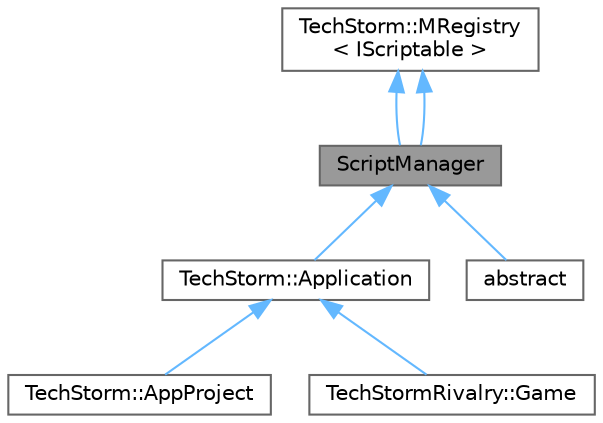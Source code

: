 digraph "ScriptManager"
{
 // LATEX_PDF_SIZE
  bgcolor="transparent";
  edge [fontname=Helvetica,fontsize=10,labelfontname=Helvetica,labelfontsize=10];
  node [fontname=Helvetica,fontsize=10,shape=box,height=0.2,width=0.4];
  Node1 [id="Node000001",label="ScriptManager",height=0.2,width=0.4,color="gray40", fillcolor="grey60", style="filled", fontcolor="black",tooltip=" "];
  Node2 -> Node1 [id="edge1_Node000001_Node000002",dir="back",color="steelblue1",style="solid",tooltip=" "];
  Node2 [id="Node000002",label="TechStorm::MRegistry\l\< IScriptable \>",height=0.2,width=0.4,color="gray40", fillcolor="white", style="filled",URL="$class_tech_storm_1_1_m_registry.html",tooltip=" "];
  Node2 -> Node1 [id="edge2_Node000001_Node000002",dir="back",color="steelblue1",style="solid",tooltip=" "];
  Node1 -> Node3 [id="edge3_Node000001_Node000003",dir="back",color="steelblue1",style="solid",tooltip=" "];
  Node3 [id="Node000003",label="TechStorm::Application",height=0.2,width=0.4,color="gray40", fillcolor="white", style="filled",URL="$class_tech_storm_1_1_application.html",tooltip=" "];
  Node3 -> Node4 [id="edge4_Node000003_Node000004",dir="back",color="steelblue1",style="solid",tooltip=" "];
  Node4 [id="Node000004",label="TechStorm::AppProject",height=0.2,width=0.4,color="gray40", fillcolor="white", style="filled",URL="$class_tech_storm_1_1_app_project.html",tooltip=" "];
  Node3 -> Node5 [id="edge5_Node000003_Node000005",dir="back",color="steelblue1",style="solid",tooltip=" "];
  Node5 [id="Node000005",label="TechStormRivalry::Game",height=0.2,width=0.4,color="gray40", fillcolor="white", style="filled",URL="$class_tech_storm_rivalry_1_1_game.html",tooltip=" "];
  Node1 -> Node6 [id="edge6_Node000001_Node000006",dir="back",color="steelblue1",style="solid",tooltip=" "];
  Node6 [id="Node000006",label="abstract",height=0.2,width=0.4,color="gray40", fillcolor="white", style="filled",URL="$classabstract.html",tooltip=" "];
}
